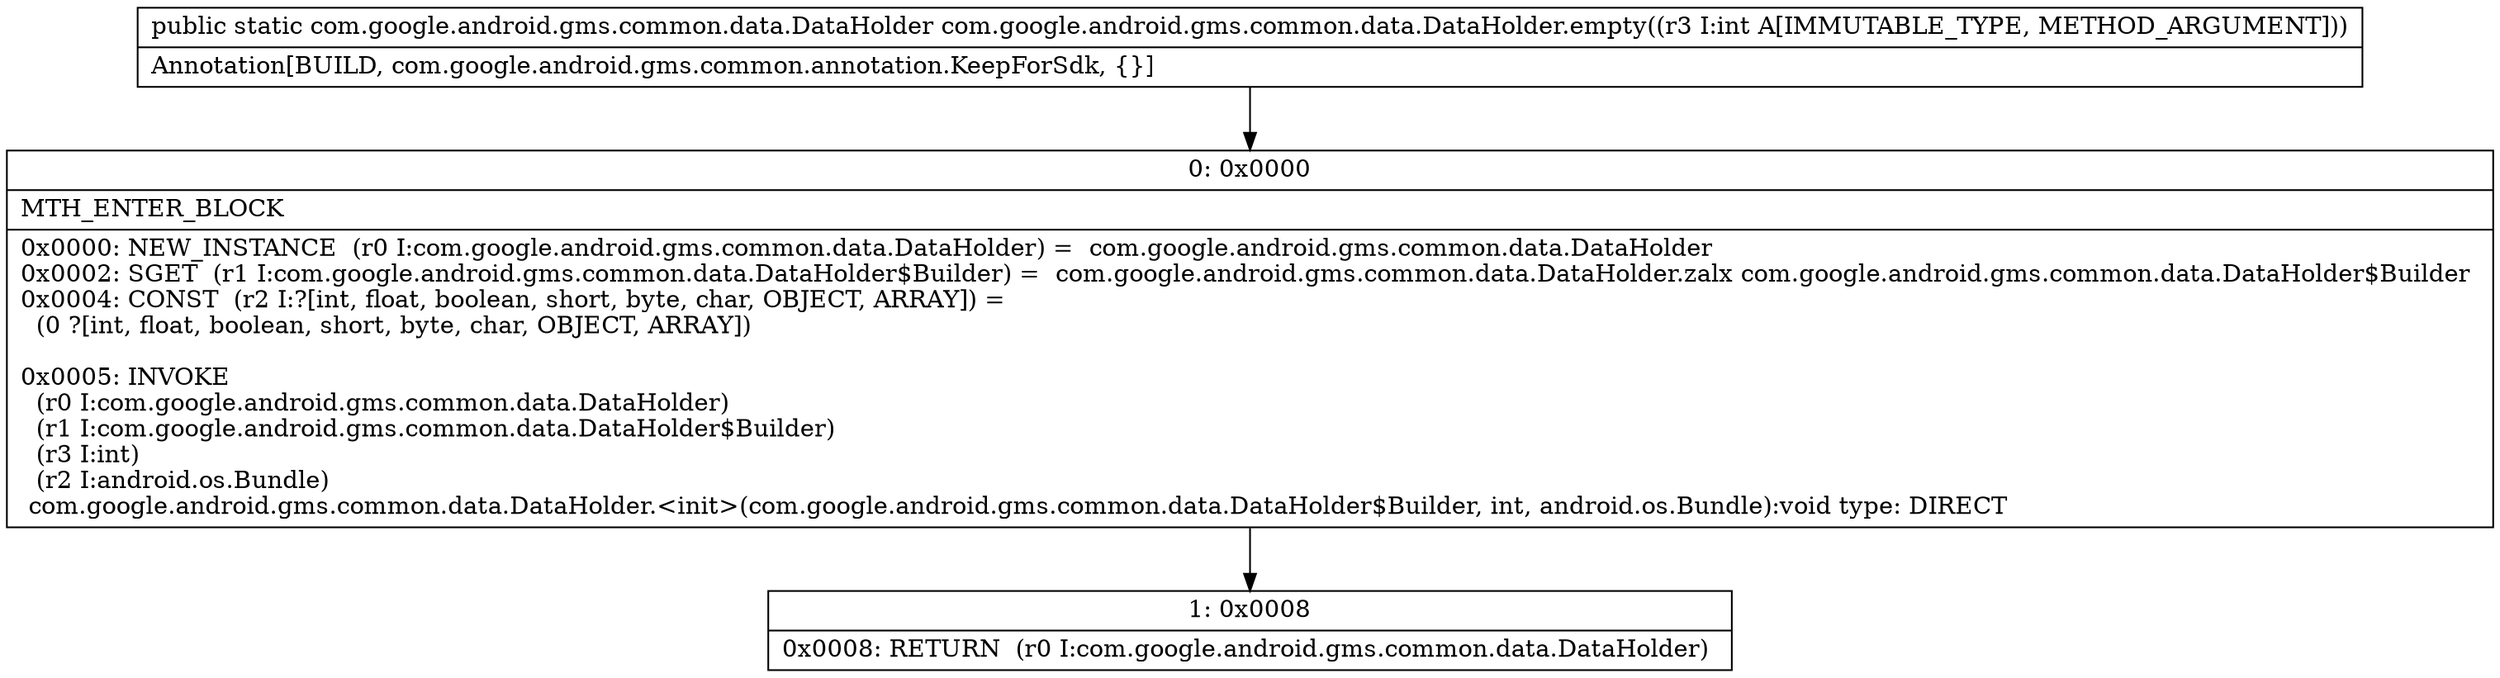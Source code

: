 digraph "CFG forcom.google.android.gms.common.data.DataHolder.empty(I)Lcom\/google\/android\/gms\/common\/data\/DataHolder;" {
Node_0 [shape=record,label="{0\:\ 0x0000|MTH_ENTER_BLOCK\l|0x0000: NEW_INSTANCE  (r0 I:com.google.android.gms.common.data.DataHolder) =  com.google.android.gms.common.data.DataHolder \l0x0002: SGET  (r1 I:com.google.android.gms.common.data.DataHolder$Builder) =  com.google.android.gms.common.data.DataHolder.zalx com.google.android.gms.common.data.DataHolder$Builder \l0x0004: CONST  (r2 I:?[int, float, boolean, short, byte, char, OBJECT, ARRAY]) = \l  (0 ?[int, float, boolean, short, byte, char, OBJECT, ARRAY])\l \l0x0005: INVOKE  \l  (r0 I:com.google.android.gms.common.data.DataHolder)\l  (r1 I:com.google.android.gms.common.data.DataHolder$Builder)\l  (r3 I:int)\l  (r2 I:android.os.Bundle)\l com.google.android.gms.common.data.DataHolder.\<init\>(com.google.android.gms.common.data.DataHolder$Builder, int, android.os.Bundle):void type: DIRECT \l}"];
Node_1 [shape=record,label="{1\:\ 0x0008|0x0008: RETURN  (r0 I:com.google.android.gms.common.data.DataHolder) \l}"];
MethodNode[shape=record,label="{public static com.google.android.gms.common.data.DataHolder com.google.android.gms.common.data.DataHolder.empty((r3 I:int A[IMMUTABLE_TYPE, METHOD_ARGUMENT]))  | Annotation[BUILD, com.google.android.gms.common.annotation.KeepForSdk, \{\}]\l}"];
MethodNode -> Node_0;
Node_0 -> Node_1;
}

